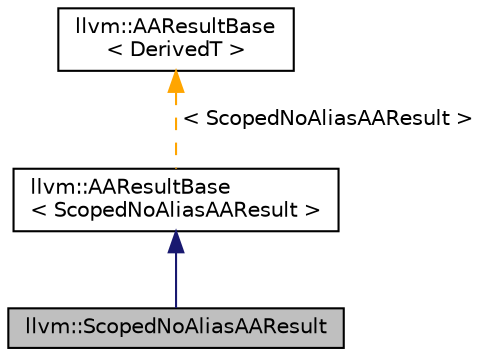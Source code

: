 digraph "llvm::ScopedNoAliasAAResult"
{
 // LATEX_PDF_SIZE
  bgcolor="transparent";
  edge [fontname="Helvetica",fontsize="10",labelfontname="Helvetica",labelfontsize="10"];
  node [fontname="Helvetica",fontsize="10",shape="box"];
  Node1 [label="llvm::ScopedNoAliasAAResult",height=0.2,width=0.4,color="black", fillcolor="grey75", style="filled", fontcolor="black",tooltip="A simple AA result which uses scoped-noalias metadata to answer queries."];
  Node2 -> Node1 [dir="back",color="midnightblue",fontsize="10",style="solid",fontname="Helvetica"];
  Node2 [label="llvm::AAResultBase\l\< ScopedNoAliasAAResult \>",height=0.2,width=0.4,color="black",URL="$classllvm_1_1AAResultBase.html",tooltip=" "];
  Node3 -> Node2 [dir="back",color="orange",fontsize="10",style="dashed",label=" \< ScopedNoAliasAAResult \>" ,fontname="Helvetica"];
  Node3 [label="llvm::AAResultBase\l\< DerivedT \>",height=0.2,width=0.4,color="black",URL="$classllvm_1_1AAResultBase.html",tooltip="A CRTP-driven \"mixin\" base class to help implement the function alias analysis results concept."];
}
